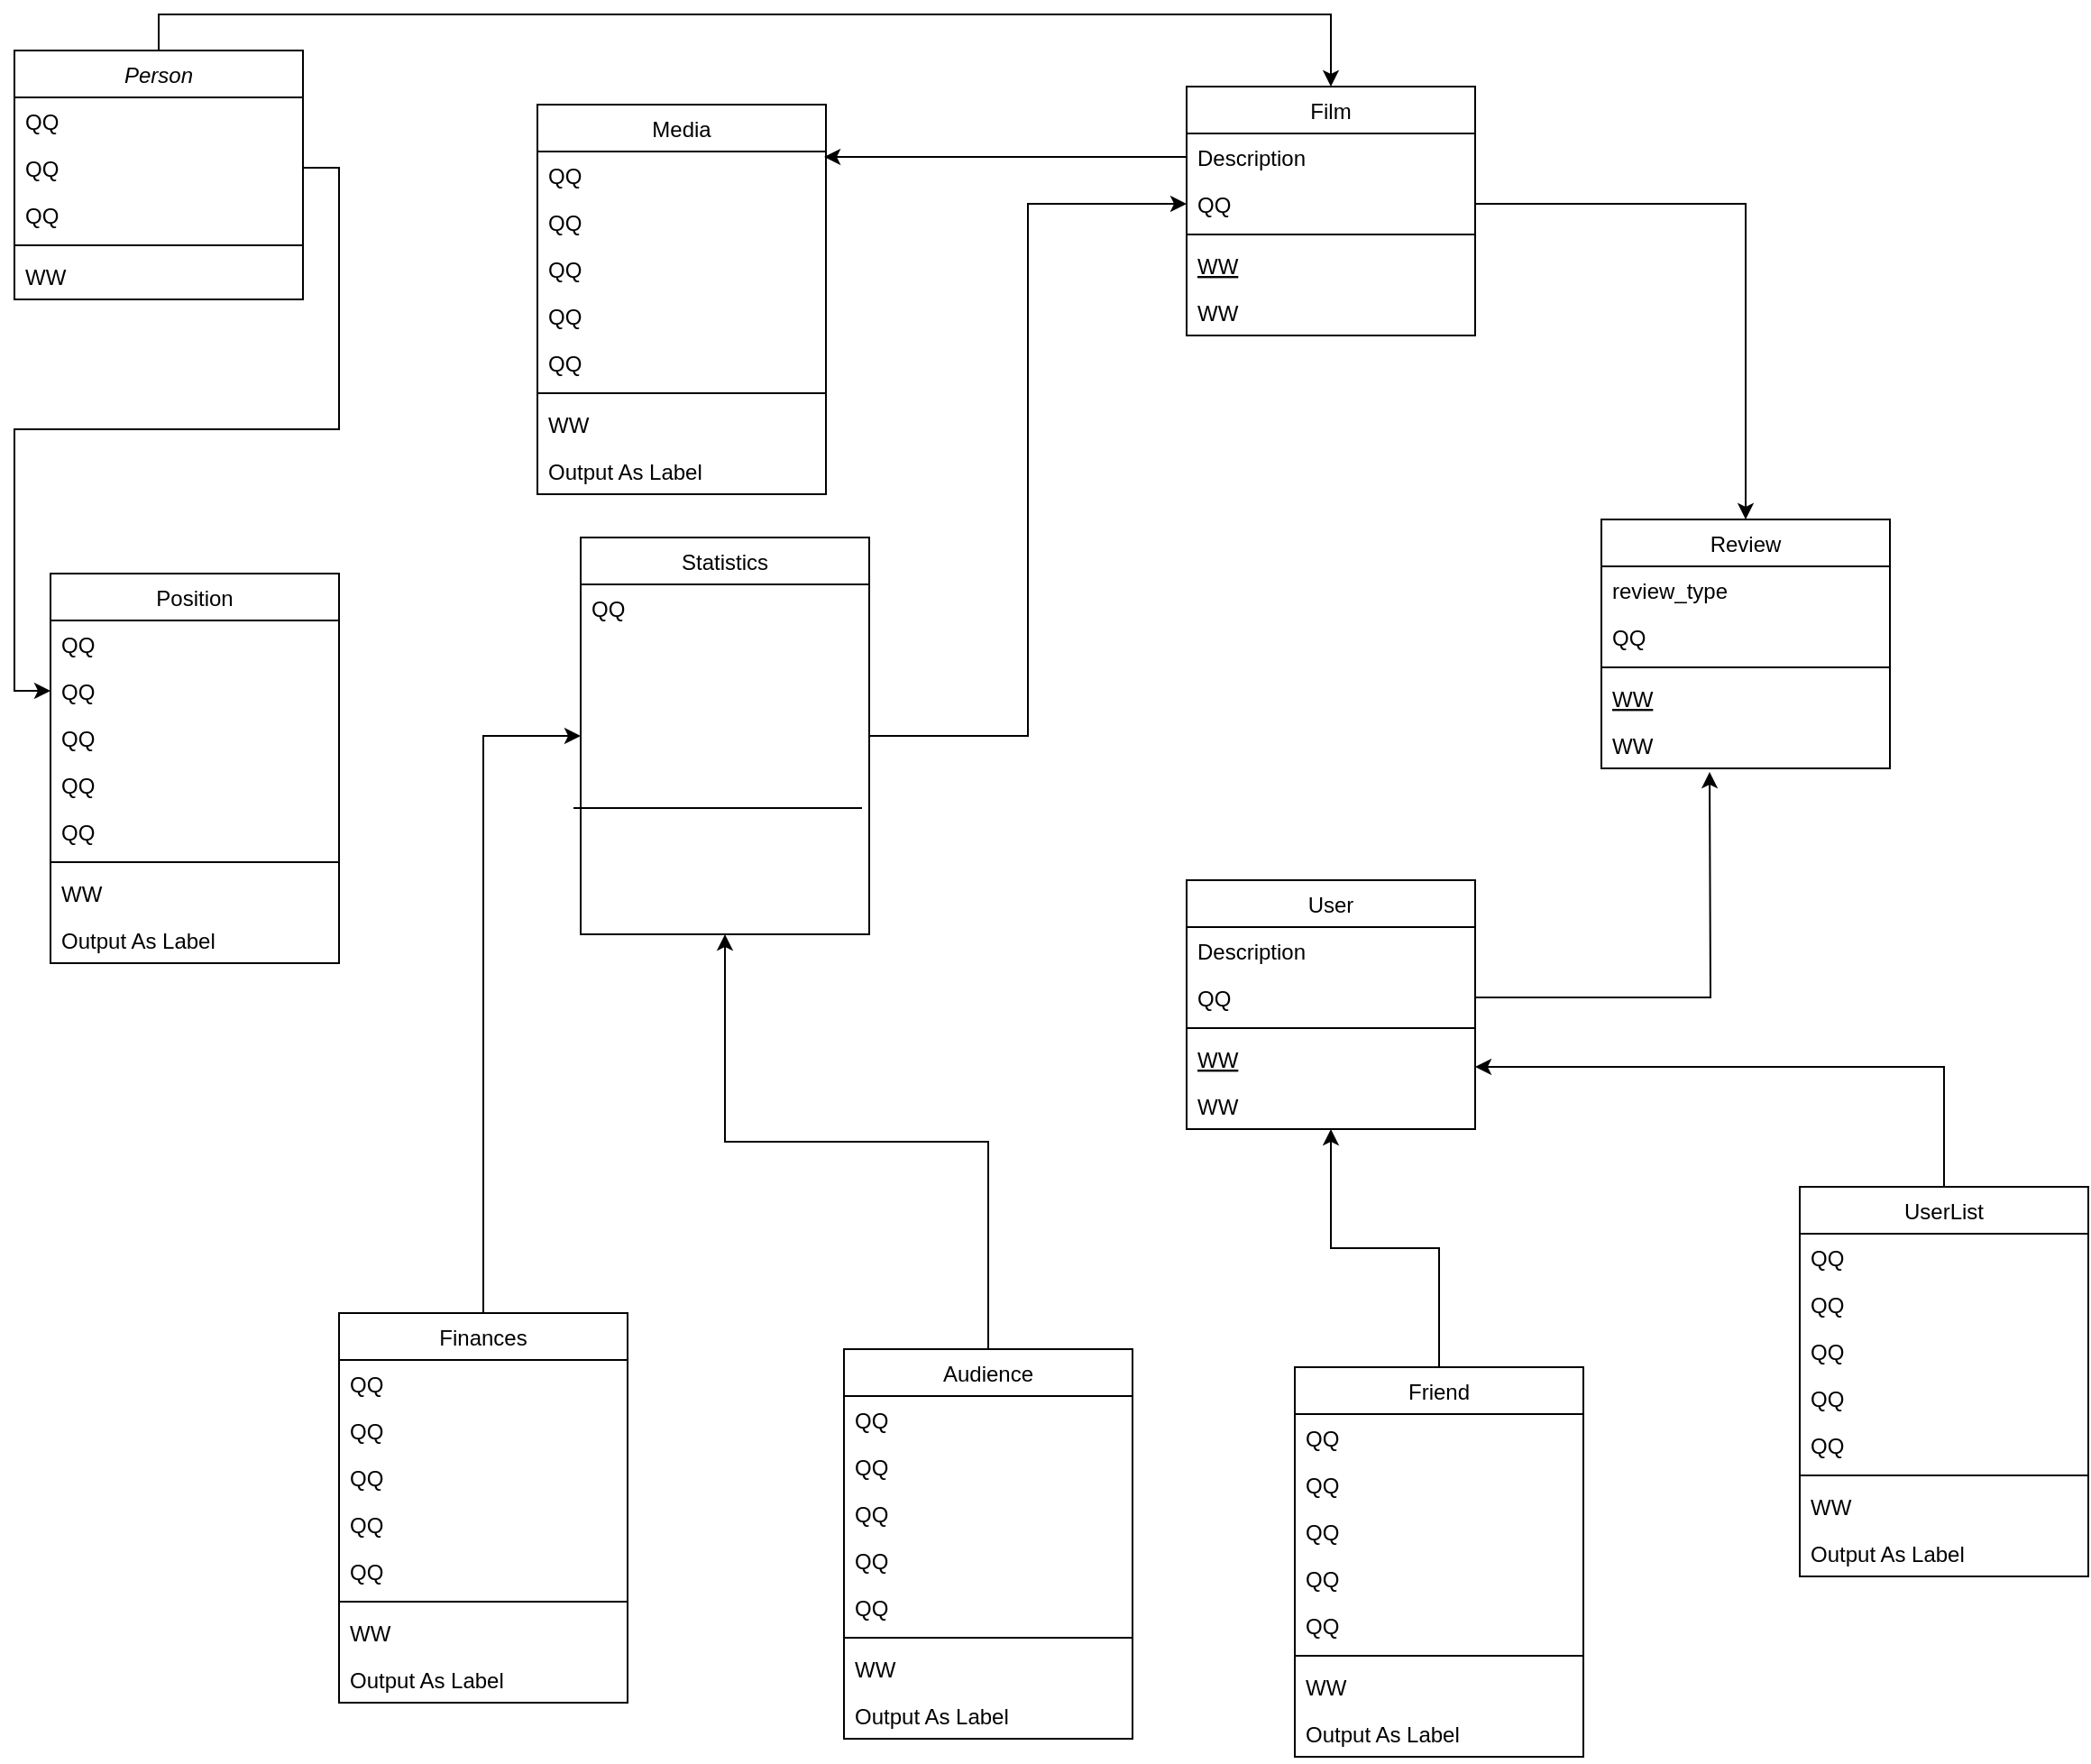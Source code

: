 <mxfile version="21.0.2" type="device"><diagram id="C5RBs43oDa-KdzZeNtuy" name="Page-1"><mxGraphModel dx="1434" dy="718" grid="1" gridSize="10" guides="1" tooltips="1" connect="1" arrows="1" fold="1" page="1" pageScale="1" pageWidth="827" pageHeight="1169" math="0" shadow="0"><root><mxCell id="WIyWlLk6GJQsqaUBKTNV-0"/><mxCell id="WIyWlLk6GJQsqaUBKTNV-1" parent="WIyWlLk6GJQsqaUBKTNV-0"/><mxCell id="1VlVJyFWCbqnhTYzsh8U-22" style="edgeStyle=orthogonalEdgeStyle;rounded=0;orthogonalLoop=1;jettySize=auto;html=1;exitX=0.5;exitY=0;exitDx=0;exitDy=0;entryX=0.5;entryY=0;entryDx=0;entryDy=0;" edge="1" parent="WIyWlLk6GJQsqaUBKTNV-1" source="zkfFHV4jXpPFQw0GAbJ--0" target="zkfFHV4jXpPFQw0GAbJ--6"><mxGeometry relative="1" as="geometry"/></mxCell><mxCell id="zkfFHV4jXpPFQw0GAbJ--0" value="Person" style="swimlane;fontStyle=2;align=center;verticalAlign=top;childLayout=stackLayout;horizontal=1;startSize=26;horizontalStack=0;resizeParent=1;resizeLast=0;collapsible=1;marginBottom=0;rounded=0;shadow=0;strokeWidth=1;" parent="WIyWlLk6GJQsqaUBKTNV-1" vertex="1"><mxGeometry x="100" y="100" width="160" height="138" as="geometry"><mxRectangle x="230" y="140" width="160" height="26" as="alternateBounds"/></mxGeometry></mxCell><mxCell id="zkfFHV4jXpPFQw0GAbJ--1" value="QQ" style="text;align=left;verticalAlign=top;spacingLeft=4;spacingRight=4;overflow=hidden;rotatable=0;points=[[0,0.5],[1,0.5]];portConstraint=eastwest;" parent="zkfFHV4jXpPFQw0GAbJ--0" vertex="1"><mxGeometry y="26" width="160" height="26" as="geometry"/></mxCell><mxCell id="zkfFHV4jXpPFQw0GAbJ--2" value="QQ" style="text;align=left;verticalAlign=top;spacingLeft=4;spacingRight=4;overflow=hidden;rotatable=0;points=[[0,0.5],[1,0.5]];portConstraint=eastwest;rounded=0;shadow=0;html=0;" parent="zkfFHV4jXpPFQw0GAbJ--0" vertex="1"><mxGeometry y="52" width="160" height="26" as="geometry"/></mxCell><mxCell id="zkfFHV4jXpPFQw0GAbJ--3" value="QQ" style="text;align=left;verticalAlign=top;spacingLeft=4;spacingRight=4;overflow=hidden;rotatable=0;points=[[0,0.5],[1,0.5]];portConstraint=eastwest;rounded=0;shadow=0;html=0;" parent="zkfFHV4jXpPFQw0GAbJ--0" vertex="1"><mxGeometry y="78" width="160" height="26" as="geometry"/></mxCell><mxCell id="zkfFHV4jXpPFQw0GAbJ--4" value="" style="line;html=1;strokeWidth=1;align=left;verticalAlign=middle;spacingTop=-1;spacingLeft=3;spacingRight=3;rotatable=0;labelPosition=right;points=[];portConstraint=eastwest;" parent="zkfFHV4jXpPFQw0GAbJ--0" vertex="1"><mxGeometry y="104" width="160" height="8" as="geometry"/></mxCell><mxCell id="zkfFHV4jXpPFQw0GAbJ--5" value="WW" style="text;align=left;verticalAlign=top;spacingLeft=4;spacingRight=4;overflow=hidden;rotatable=0;points=[[0,0.5],[1,0.5]];portConstraint=eastwest;" parent="zkfFHV4jXpPFQw0GAbJ--0" vertex="1"><mxGeometry y="112" width="160" height="26" as="geometry"/></mxCell><mxCell id="zkfFHV4jXpPFQw0GAbJ--6" value="Film" style="swimlane;fontStyle=0;align=center;verticalAlign=top;childLayout=stackLayout;horizontal=1;startSize=26;horizontalStack=0;resizeParent=1;resizeLast=0;collapsible=1;marginBottom=0;rounded=0;shadow=0;strokeWidth=1;" parent="WIyWlLk6GJQsqaUBKTNV-1" vertex="1"><mxGeometry x="750" y="120" width="160" height="138" as="geometry"><mxRectangle x="130" y="380" width="160" height="26" as="alternateBounds"/></mxGeometry></mxCell><mxCell id="zkfFHV4jXpPFQw0GAbJ--7" value="Description" style="text;align=left;verticalAlign=top;spacingLeft=4;spacingRight=4;overflow=hidden;rotatable=0;points=[[0,0.5],[1,0.5]];portConstraint=eastwest;" parent="zkfFHV4jXpPFQw0GAbJ--6" vertex="1"><mxGeometry y="26" width="160" height="26" as="geometry"/></mxCell><mxCell id="zkfFHV4jXpPFQw0GAbJ--8" value="QQ" style="text;align=left;verticalAlign=top;spacingLeft=4;spacingRight=4;overflow=hidden;rotatable=0;points=[[0,0.5],[1,0.5]];portConstraint=eastwest;rounded=0;shadow=0;html=0;" parent="zkfFHV4jXpPFQw0GAbJ--6" vertex="1"><mxGeometry y="52" width="160" height="26" as="geometry"/></mxCell><mxCell id="zkfFHV4jXpPFQw0GAbJ--9" value="" style="line;html=1;strokeWidth=1;align=left;verticalAlign=middle;spacingTop=-1;spacingLeft=3;spacingRight=3;rotatable=0;labelPosition=right;points=[];portConstraint=eastwest;" parent="zkfFHV4jXpPFQw0GAbJ--6" vertex="1"><mxGeometry y="78" width="160" height="8" as="geometry"/></mxCell><mxCell id="zkfFHV4jXpPFQw0GAbJ--10" value="WW" style="text;align=left;verticalAlign=top;spacingLeft=4;spacingRight=4;overflow=hidden;rotatable=0;points=[[0,0.5],[1,0.5]];portConstraint=eastwest;fontStyle=4" parent="zkfFHV4jXpPFQw0GAbJ--6" vertex="1"><mxGeometry y="86" width="160" height="26" as="geometry"/></mxCell><mxCell id="zkfFHV4jXpPFQw0GAbJ--11" value="WW" style="text;align=left;verticalAlign=top;spacingLeft=4;spacingRight=4;overflow=hidden;rotatable=0;points=[[0,0.5],[1,0.5]];portConstraint=eastwest;" parent="zkfFHV4jXpPFQw0GAbJ--6" vertex="1"><mxGeometry y="112" width="160" height="26" as="geometry"/></mxCell><mxCell id="1VlVJyFWCbqnhTYzsh8U-19" style="edgeStyle=orthogonalEdgeStyle;rounded=0;orthogonalLoop=1;jettySize=auto;html=1;exitX=1;exitY=0.5;exitDx=0;exitDy=0;entryX=0;entryY=0.5;entryDx=0;entryDy=0;" edge="1" parent="WIyWlLk6GJQsqaUBKTNV-1" source="zkfFHV4jXpPFQw0GAbJ--13" target="zkfFHV4jXpPFQw0GAbJ--8"><mxGeometry relative="1" as="geometry"/></mxCell><mxCell id="zkfFHV4jXpPFQw0GAbJ--13" value="Statistics&#xA;" style="swimlane;fontStyle=0;align=center;verticalAlign=top;childLayout=stackLayout;horizontal=1;startSize=26;horizontalStack=0;resizeParent=1;resizeLast=0;collapsible=1;marginBottom=0;rounded=0;shadow=0;strokeWidth=1;" parent="WIyWlLk6GJQsqaUBKTNV-1" vertex="1"><mxGeometry x="414" y="370" width="160" height="220" as="geometry"><mxRectangle x="340" y="380" width="170" height="26" as="alternateBounds"/></mxGeometry></mxCell><mxCell id="zkfFHV4jXpPFQw0GAbJ--14" value="QQ&#xA;&#xA;&#xA;&#xA;&#xA;&#xA;&#xA;qtqw&#xA;" style="text;align=left;verticalAlign=top;spacingLeft=4;spacingRight=4;overflow=hidden;rotatable=0;points=[[0,0.5],[1,0.5]];portConstraint=eastwest;" parent="zkfFHV4jXpPFQw0GAbJ--13" vertex="1"><mxGeometry y="26" width="160" height="26" as="geometry"/></mxCell><mxCell id="zkfFHV4jXpPFQw0GAbJ--17" value="Position" style="swimlane;fontStyle=0;align=center;verticalAlign=top;childLayout=stackLayout;horizontal=1;startSize=26;horizontalStack=0;resizeParent=1;resizeLast=0;collapsible=1;marginBottom=0;rounded=0;shadow=0;strokeWidth=1;" parent="WIyWlLk6GJQsqaUBKTNV-1" vertex="1"><mxGeometry x="120" y="390" width="160" height="216" as="geometry"><mxRectangle x="550" y="140" width="160" height="26" as="alternateBounds"/></mxGeometry></mxCell><mxCell id="zkfFHV4jXpPFQw0GAbJ--18" value="QQ" style="text;align=left;verticalAlign=top;spacingLeft=4;spacingRight=4;overflow=hidden;rotatable=0;points=[[0,0.5],[1,0.5]];portConstraint=eastwest;" parent="zkfFHV4jXpPFQw0GAbJ--17" vertex="1"><mxGeometry y="26" width="160" height="26" as="geometry"/></mxCell><mxCell id="zkfFHV4jXpPFQw0GAbJ--19" value="QQ" style="text;align=left;verticalAlign=top;spacingLeft=4;spacingRight=4;overflow=hidden;rotatable=0;points=[[0,0.5],[1,0.5]];portConstraint=eastwest;rounded=0;shadow=0;html=0;" parent="zkfFHV4jXpPFQw0GAbJ--17" vertex="1"><mxGeometry y="52" width="160" height="26" as="geometry"/></mxCell><mxCell id="zkfFHV4jXpPFQw0GAbJ--20" value="QQ" style="text;align=left;verticalAlign=top;spacingLeft=4;spacingRight=4;overflow=hidden;rotatable=0;points=[[0,0.5],[1,0.5]];portConstraint=eastwest;rounded=0;shadow=0;html=0;" parent="zkfFHV4jXpPFQw0GAbJ--17" vertex="1"><mxGeometry y="78" width="160" height="26" as="geometry"/></mxCell><mxCell id="zkfFHV4jXpPFQw0GAbJ--21" value="QQ" style="text;align=left;verticalAlign=top;spacingLeft=4;spacingRight=4;overflow=hidden;rotatable=0;points=[[0,0.5],[1,0.5]];portConstraint=eastwest;rounded=0;shadow=0;html=0;" parent="zkfFHV4jXpPFQw0GAbJ--17" vertex="1"><mxGeometry y="104" width="160" height="26" as="geometry"/></mxCell><mxCell id="zkfFHV4jXpPFQw0GAbJ--22" value="QQ" style="text;align=left;verticalAlign=top;spacingLeft=4;spacingRight=4;overflow=hidden;rotatable=0;points=[[0,0.5],[1,0.5]];portConstraint=eastwest;rounded=0;shadow=0;html=0;" parent="zkfFHV4jXpPFQw0GAbJ--17" vertex="1"><mxGeometry y="130" width="160" height="26" as="geometry"/></mxCell><mxCell id="zkfFHV4jXpPFQw0GAbJ--23" value="" style="line;html=1;strokeWidth=1;align=left;verticalAlign=middle;spacingTop=-1;spacingLeft=3;spacingRight=3;rotatable=0;labelPosition=right;points=[];portConstraint=eastwest;" parent="zkfFHV4jXpPFQw0GAbJ--17" vertex="1"><mxGeometry y="156" width="160" height="8" as="geometry"/></mxCell><mxCell id="zkfFHV4jXpPFQw0GAbJ--24" value="WW" style="text;align=left;verticalAlign=top;spacingLeft=4;spacingRight=4;overflow=hidden;rotatable=0;points=[[0,0.5],[1,0.5]];portConstraint=eastwest;" parent="zkfFHV4jXpPFQw0GAbJ--17" vertex="1"><mxGeometry y="164" width="160" height="26" as="geometry"/></mxCell><mxCell id="zkfFHV4jXpPFQw0GAbJ--25" value="Output As Label" style="text;align=left;verticalAlign=top;spacingLeft=4;spacingRight=4;overflow=hidden;rotatable=0;points=[[0,0.5],[1,0.5]];portConstraint=eastwest;" parent="zkfFHV4jXpPFQw0GAbJ--17" vertex="1"><mxGeometry y="190" width="160" height="26" as="geometry"/></mxCell><mxCell id="L8X93FZAYSZJC-tTCYkJ-6" value="" style="endArrow=none;html=1;rounded=0;" parent="WIyWlLk6GJQsqaUBKTNV-1" edge="1"><mxGeometry width="50" height="50" relative="1" as="geometry"><mxPoint x="410" y="520" as="sourcePoint"/><mxPoint x="570" y="520" as="targetPoint"/></mxGeometry></mxCell><mxCell id="1VlVJyFWCbqnhTYzsh8U-2" value="User" style="swimlane;fontStyle=0;align=center;verticalAlign=top;childLayout=stackLayout;horizontal=1;startSize=26;horizontalStack=0;resizeParent=1;resizeLast=0;collapsible=1;marginBottom=0;rounded=0;shadow=0;strokeWidth=1;" vertex="1" parent="WIyWlLk6GJQsqaUBKTNV-1"><mxGeometry x="750" y="560" width="160" height="138" as="geometry"><mxRectangle x="130" y="380" width="160" height="26" as="alternateBounds"/></mxGeometry></mxCell><mxCell id="1VlVJyFWCbqnhTYzsh8U-3" value="Description" style="text;align=left;verticalAlign=top;spacingLeft=4;spacingRight=4;overflow=hidden;rotatable=0;points=[[0,0.5],[1,0.5]];portConstraint=eastwest;" vertex="1" parent="1VlVJyFWCbqnhTYzsh8U-2"><mxGeometry y="26" width="160" height="26" as="geometry"/></mxCell><mxCell id="1VlVJyFWCbqnhTYzsh8U-21" style="edgeStyle=orthogonalEdgeStyle;rounded=0;orthogonalLoop=1;jettySize=auto;html=1;exitX=1;exitY=0.5;exitDx=0;exitDy=0;" edge="1" parent="1VlVJyFWCbqnhTYzsh8U-2" source="1VlVJyFWCbqnhTYzsh8U-4"><mxGeometry relative="1" as="geometry"><mxPoint x="290" y="-60" as="targetPoint"/></mxGeometry></mxCell><mxCell id="1VlVJyFWCbqnhTYzsh8U-4" value="QQ" style="text;align=left;verticalAlign=top;spacingLeft=4;spacingRight=4;overflow=hidden;rotatable=0;points=[[0,0.5],[1,0.5]];portConstraint=eastwest;rounded=0;shadow=0;html=0;" vertex="1" parent="1VlVJyFWCbqnhTYzsh8U-2"><mxGeometry y="52" width="160" height="26" as="geometry"/></mxCell><mxCell id="1VlVJyFWCbqnhTYzsh8U-5" value="" style="line;html=1;strokeWidth=1;align=left;verticalAlign=middle;spacingTop=-1;spacingLeft=3;spacingRight=3;rotatable=0;labelPosition=right;points=[];portConstraint=eastwest;" vertex="1" parent="1VlVJyFWCbqnhTYzsh8U-2"><mxGeometry y="78" width="160" height="8" as="geometry"/></mxCell><mxCell id="1VlVJyFWCbqnhTYzsh8U-6" value="WW" style="text;align=left;verticalAlign=top;spacingLeft=4;spacingRight=4;overflow=hidden;rotatable=0;points=[[0,0.5],[1,0.5]];portConstraint=eastwest;fontStyle=4" vertex="1" parent="1VlVJyFWCbqnhTYzsh8U-2"><mxGeometry y="86" width="160" height="26" as="geometry"/></mxCell><mxCell id="1VlVJyFWCbqnhTYzsh8U-7" value="WW" style="text;align=left;verticalAlign=top;spacingLeft=4;spacingRight=4;overflow=hidden;rotatable=0;points=[[0,0.5],[1,0.5]];portConstraint=eastwest;" vertex="1" parent="1VlVJyFWCbqnhTYzsh8U-2"><mxGeometry y="112" width="160" height="26" as="geometry"/></mxCell><mxCell id="1VlVJyFWCbqnhTYzsh8U-8" value="Review" style="swimlane;fontStyle=0;align=center;verticalAlign=top;childLayout=stackLayout;horizontal=1;startSize=26;horizontalStack=0;resizeParent=1;resizeLast=0;collapsible=1;marginBottom=0;rounded=0;shadow=0;strokeWidth=1;" vertex="1" parent="WIyWlLk6GJQsqaUBKTNV-1"><mxGeometry x="980" y="360" width="160" height="138" as="geometry"><mxRectangle x="130" y="380" width="160" height="26" as="alternateBounds"/></mxGeometry></mxCell><mxCell id="1VlVJyFWCbqnhTYzsh8U-9" value="review_type" style="text;align=left;verticalAlign=top;spacingLeft=4;spacingRight=4;overflow=hidden;rotatable=0;points=[[0,0.5],[1,0.5]];portConstraint=eastwest;" vertex="1" parent="1VlVJyFWCbqnhTYzsh8U-8"><mxGeometry y="26" width="160" height="26" as="geometry"/></mxCell><mxCell id="1VlVJyFWCbqnhTYzsh8U-10" value="QQ" style="text;align=left;verticalAlign=top;spacingLeft=4;spacingRight=4;overflow=hidden;rotatable=0;points=[[0,0.5],[1,0.5]];portConstraint=eastwest;rounded=0;shadow=0;html=0;" vertex="1" parent="1VlVJyFWCbqnhTYzsh8U-8"><mxGeometry y="52" width="160" height="26" as="geometry"/></mxCell><mxCell id="1VlVJyFWCbqnhTYzsh8U-11" value="" style="line;html=1;strokeWidth=1;align=left;verticalAlign=middle;spacingTop=-1;spacingLeft=3;spacingRight=3;rotatable=0;labelPosition=right;points=[];portConstraint=eastwest;" vertex="1" parent="1VlVJyFWCbqnhTYzsh8U-8"><mxGeometry y="78" width="160" height="8" as="geometry"/></mxCell><mxCell id="1VlVJyFWCbqnhTYzsh8U-12" value="WW" style="text;align=left;verticalAlign=top;spacingLeft=4;spacingRight=4;overflow=hidden;rotatable=0;points=[[0,0.5],[1,0.5]];portConstraint=eastwest;fontStyle=4" vertex="1" parent="1VlVJyFWCbqnhTYzsh8U-8"><mxGeometry y="86" width="160" height="26" as="geometry"/></mxCell><mxCell id="1VlVJyFWCbqnhTYzsh8U-13" value="WW" style="text;align=left;verticalAlign=top;spacingLeft=4;spacingRight=4;overflow=hidden;rotatable=0;points=[[0,0.5],[1,0.5]];portConstraint=eastwest;" vertex="1" parent="1VlVJyFWCbqnhTYzsh8U-8"><mxGeometry y="112" width="160" height="26" as="geometry"/></mxCell><mxCell id="1VlVJyFWCbqnhTYzsh8U-15" style="edgeStyle=orthogonalEdgeStyle;rounded=0;orthogonalLoop=1;jettySize=auto;html=1;exitX=1;exitY=0.5;exitDx=0;exitDy=0;" edge="1" parent="WIyWlLk6GJQsqaUBKTNV-1" source="zkfFHV4jXpPFQw0GAbJ--2" target="zkfFHV4jXpPFQw0GAbJ--19"><mxGeometry relative="1" as="geometry"/></mxCell><mxCell id="1VlVJyFWCbqnhTYzsh8U-17" style="edgeStyle=orthogonalEdgeStyle;rounded=0;orthogonalLoop=1;jettySize=auto;html=1;exitX=1;exitY=0.5;exitDx=0;exitDy=0;entryX=0.5;entryY=0;entryDx=0;entryDy=0;" edge="1" parent="WIyWlLk6GJQsqaUBKTNV-1" source="zkfFHV4jXpPFQw0GAbJ--8" target="1VlVJyFWCbqnhTYzsh8U-8"><mxGeometry relative="1" as="geometry"/></mxCell><mxCell id="1VlVJyFWCbqnhTYzsh8U-44" style="edgeStyle=orthogonalEdgeStyle;rounded=0;orthogonalLoop=1;jettySize=auto;html=1;exitX=0.5;exitY=0;exitDx=0;exitDy=0;entryX=0;entryY=0.5;entryDx=0;entryDy=0;" edge="1" parent="WIyWlLk6GJQsqaUBKTNV-1" source="1VlVJyFWCbqnhTYzsh8U-23" target="zkfFHV4jXpPFQw0GAbJ--13"><mxGeometry relative="1" as="geometry"/></mxCell><mxCell id="1VlVJyFWCbqnhTYzsh8U-23" value="Finances" style="swimlane;fontStyle=0;align=center;verticalAlign=top;childLayout=stackLayout;horizontal=1;startSize=26;horizontalStack=0;resizeParent=1;resizeLast=0;collapsible=1;marginBottom=0;rounded=0;shadow=0;strokeWidth=1;" vertex="1" parent="WIyWlLk6GJQsqaUBKTNV-1"><mxGeometry x="280" y="800" width="160" height="216" as="geometry"><mxRectangle x="550" y="140" width="160" height="26" as="alternateBounds"/></mxGeometry></mxCell><mxCell id="1VlVJyFWCbqnhTYzsh8U-24" value="QQ" style="text;align=left;verticalAlign=top;spacingLeft=4;spacingRight=4;overflow=hidden;rotatable=0;points=[[0,0.5],[1,0.5]];portConstraint=eastwest;" vertex="1" parent="1VlVJyFWCbqnhTYzsh8U-23"><mxGeometry y="26" width="160" height="26" as="geometry"/></mxCell><mxCell id="1VlVJyFWCbqnhTYzsh8U-25" value="QQ" style="text;align=left;verticalAlign=top;spacingLeft=4;spacingRight=4;overflow=hidden;rotatable=0;points=[[0,0.5],[1,0.5]];portConstraint=eastwest;rounded=0;shadow=0;html=0;" vertex="1" parent="1VlVJyFWCbqnhTYzsh8U-23"><mxGeometry y="52" width="160" height="26" as="geometry"/></mxCell><mxCell id="1VlVJyFWCbqnhTYzsh8U-26" value="QQ" style="text;align=left;verticalAlign=top;spacingLeft=4;spacingRight=4;overflow=hidden;rotatable=0;points=[[0,0.5],[1,0.5]];portConstraint=eastwest;rounded=0;shadow=0;html=0;" vertex="1" parent="1VlVJyFWCbqnhTYzsh8U-23"><mxGeometry y="78" width="160" height="26" as="geometry"/></mxCell><mxCell id="1VlVJyFWCbqnhTYzsh8U-27" value="QQ" style="text;align=left;verticalAlign=top;spacingLeft=4;spacingRight=4;overflow=hidden;rotatable=0;points=[[0,0.5],[1,0.5]];portConstraint=eastwest;rounded=0;shadow=0;html=0;" vertex="1" parent="1VlVJyFWCbqnhTYzsh8U-23"><mxGeometry y="104" width="160" height="26" as="geometry"/></mxCell><mxCell id="1VlVJyFWCbqnhTYzsh8U-28" value="QQ" style="text;align=left;verticalAlign=top;spacingLeft=4;spacingRight=4;overflow=hidden;rotatable=0;points=[[0,0.5],[1,0.5]];portConstraint=eastwest;rounded=0;shadow=0;html=0;" vertex="1" parent="1VlVJyFWCbqnhTYzsh8U-23"><mxGeometry y="130" width="160" height="26" as="geometry"/></mxCell><mxCell id="1VlVJyFWCbqnhTYzsh8U-29" value="" style="line;html=1;strokeWidth=1;align=left;verticalAlign=middle;spacingTop=-1;spacingLeft=3;spacingRight=3;rotatable=0;labelPosition=right;points=[];portConstraint=eastwest;" vertex="1" parent="1VlVJyFWCbqnhTYzsh8U-23"><mxGeometry y="156" width="160" height="8" as="geometry"/></mxCell><mxCell id="1VlVJyFWCbqnhTYzsh8U-30" value="WW" style="text;align=left;verticalAlign=top;spacingLeft=4;spacingRight=4;overflow=hidden;rotatable=0;points=[[0,0.5],[1,0.5]];portConstraint=eastwest;" vertex="1" parent="1VlVJyFWCbqnhTYzsh8U-23"><mxGeometry y="164" width="160" height="26" as="geometry"/></mxCell><mxCell id="1VlVJyFWCbqnhTYzsh8U-31" value="Output As Label" style="text;align=left;verticalAlign=top;spacingLeft=4;spacingRight=4;overflow=hidden;rotatable=0;points=[[0,0.5],[1,0.5]];portConstraint=eastwest;" vertex="1" parent="1VlVJyFWCbqnhTYzsh8U-23"><mxGeometry y="190" width="160" height="26" as="geometry"/></mxCell><mxCell id="1VlVJyFWCbqnhTYzsh8U-45" style="edgeStyle=orthogonalEdgeStyle;rounded=0;orthogonalLoop=1;jettySize=auto;html=1;exitX=0.5;exitY=0;exitDx=0;exitDy=0;entryX=0.5;entryY=1;entryDx=0;entryDy=0;" edge="1" parent="WIyWlLk6GJQsqaUBKTNV-1" source="1VlVJyFWCbqnhTYzsh8U-32" target="zkfFHV4jXpPFQw0GAbJ--13"><mxGeometry relative="1" as="geometry"/></mxCell><mxCell id="1VlVJyFWCbqnhTYzsh8U-32" value="Audience" style="swimlane;fontStyle=0;align=center;verticalAlign=top;childLayout=stackLayout;horizontal=1;startSize=26;horizontalStack=0;resizeParent=1;resizeLast=0;collapsible=1;marginBottom=0;rounded=0;shadow=0;strokeWidth=1;" vertex="1" parent="WIyWlLk6GJQsqaUBKTNV-1"><mxGeometry x="560" y="820" width="160" height="216" as="geometry"><mxRectangle x="550" y="140" width="160" height="26" as="alternateBounds"/></mxGeometry></mxCell><mxCell id="1VlVJyFWCbqnhTYzsh8U-33" value="QQ" style="text;align=left;verticalAlign=top;spacingLeft=4;spacingRight=4;overflow=hidden;rotatable=0;points=[[0,0.5],[1,0.5]];portConstraint=eastwest;" vertex="1" parent="1VlVJyFWCbqnhTYzsh8U-32"><mxGeometry y="26" width="160" height="26" as="geometry"/></mxCell><mxCell id="1VlVJyFWCbqnhTYzsh8U-34" value="QQ" style="text;align=left;verticalAlign=top;spacingLeft=4;spacingRight=4;overflow=hidden;rotatable=0;points=[[0,0.5],[1,0.5]];portConstraint=eastwest;rounded=0;shadow=0;html=0;" vertex="1" parent="1VlVJyFWCbqnhTYzsh8U-32"><mxGeometry y="52" width="160" height="26" as="geometry"/></mxCell><mxCell id="1VlVJyFWCbqnhTYzsh8U-35" value="QQ" style="text;align=left;verticalAlign=top;spacingLeft=4;spacingRight=4;overflow=hidden;rotatable=0;points=[[0,0.5],[1,0.5]];portConstraint=eastwest;rounded=0;shadow=0;html=0;" vertex="1" parent="1VlVJyFWCbqnhTYzsh8U-32"><mxGeometry y="78" width="160" height="26" as="geometry"/></mxCell><mxCell id="1VlVJyFWCbqnhTYzsh8U-36" value="QQ" style="text;align=left;verticalAlign=top;spacingLeft=4;spacingRight=4;overflow=hidden;rotatable=0;points=[[0,0.5],[1,0.5]];portConstraint=eastwest;rounded=0;shadow=0;html=0;" vertex="1" parent="1VlVJyFWCbqnhTYzsh8U-32"><mxGeometry y="104" width="160" height="26" as="geometry"/></mxCell><mxCell id="1VlVJyFWCbqnhTYzsh8U-37" value="QQ" style="text;align=left;verticalAlign=top;spacingLeft=4;spacingRight=4;overflow=hidden;rotatable=0;points=[[0,0.5],[1,0.5]];portConstraint=eastwest;rounded=0;shadow=0;html=0;" vertex="1" parent="1VlVJyFWCbqnhTYzsh8U-32"><mxGeometry y="130" width="160" height="26" as="geometry"/></mxCell><mxCell id="1VlVJyFWCbqnhTYzsh8U-38" value="" style="line;html=1;strokeWidth=1;align=left;verticalAlign=middle;spacingTop=-1;spacingLeft=3;spacingRight=3;rotatable=0;labelPosition=right;points=[];portConstraint=eastwest;" vertex="1" parent="1VlVJyFWCbqnhTYzsh8U-32"><mxGeometry y="156" width="160" height="8" as="geometry"/></mxCell><mxCell id="1VlVJyFWCbqnhTYzsh8U-39" value="WW" style="text;align=left;verticalAlign=top;spacingLeft=4;spacingRight=4;overflow=hidden;rotatable=0;points=[[0,0.5],[1,0.5]];portConstraint=eastwest;" vertex="1" parent="1VlVJyFWCbqnhTYzsh8U-32"><mxGeometry y="164" width="160" height="26" as="geometry"/></mxCell><mxCell id="1VlVJyFWCbqnhTYzsh8U-40" value="Output As Label" style="text;align=left;verticalAlign=top;spacingLeft=4;spacingRight=4;overflow=hidden;rotatable=0;points=[[0,0.5],[1,0.5]];portConstraint=eastwest;" vertex="1" parent="1VlVJyFWCbqnhTYzsh8U-32"><mxGeometry y="190" width="160" height="26" as="geometry"/></mxCell><mxCell id="1VlVJyFWCbqnhTYzsh8U-46" value="Media" style="swimlane;fontStyle=0;align=center;verticalAlign=top;childLayout=stackLayout;horizontal=1;startSize=26;horizontalStack=0;resizeParent=1;resizeLast=0;collapsible=1;marginBottom=0;rounded=0;shadow=0;strokeWidth=1;" vertex="1" parent="WIyWlLk6GJQsqaUBKTNV-1"><mxGeometry x="390" y="130" width="160" height="216" as="geometry"><mxRectangle x="550" y="140" width="160" height="26" as="alternateBounds"/></mxGeometry></mxCell><mxCell id="1VlVJyFWCbqnhTYzsh8U-47" value="QQ" style="text;align=left;verticalAlign=top;spacingLeft=4;spacingRight=4;overflow=hidden;rotatable=0;points=[[0,0.5],[1,0.5]];portConstraint=eastwest;" vertex="1" parent="1VlVJyFWCbqnhTYzsh8U-46"><mxGeometry y="26" width="160" height="26" as="geometry"/></mxCell><mxCell id="1VlVJyFWCbqnhTYzsh8U-48" value="QQ" style="text;align=left;verticalAlign=top;spacingLeft=4;spacingRight=4;overflow=hidden;rotatable=0;points=[[0,0.5],[1,0.5]];portConstraint=eastwest;rounded=0;shadow=0;html=0;" vertex="1" parent="1VlVJyFWCbqnhTYzsh8U-46"><mxGeometry y="52" width="160" height="26" as="geometry"/></mxCell><mxCell id="1VlVJyFWCbqnhTYzsh8U-49" value="QQ" style="text;align=left;verticalAlign=top;spacingLeft=4;spacingRight=4;overflow=hidden;rotatable=0;points=[[0,0.5],[1,0.5]];portConstraint=eastwest;rounded=0;shadow=0;html=0;" vertex="1" parent="1VlVJyFWCbqnhTYzsh8U-46"><mxGeometry y="78" width="160" height="26" as="geometry"/></mxCell><mxCell id="1VlVJyFWCbqnhTYzsh8U-50" value="QQ" style="text;align=left;verticalAlign=top;spacingLeft=4;spacingRight=4;overflow=hidden;rotatable=0;points=[[0,0.5],[1,0.5]];portConstraint=eastwest;rounded=0;shadow=0;html=0;" vertex="1" parent="1VlVJyFWCbqnhTYzsh8U-46"><mxGeometry y="104" width="160" height="26" as="geometry"/></mxCell><mxCell id="1VlVJyFWCbqnhTYzsh8U-51" value="QQ" style="text;align=left;verticalAlign=top;spacingLeft=4;spacingRight=4;overflow=hidden;rotatable=0;points=[[0,0.5],[1,0.5]];portConstraint=eastwest;rounded=0;shadow=0;html=0;" vertex="1" parent="1VlVJyFWCbqnhTYzsh8U-46"><mxGeometry y="130" width="160" height="26" as="geometry"/></mxCell><mxCell id="1VlVJyFWCbqnhTYzsh8U-52" value="" style="line;html=1;strokeWidth=1;align=left;verticalAlign=middle;spacingTop=-1;spacingLeft=3;spacingRight=3;rotatable=0;labelPosition=right;points=[];portConstraint=eastwest;" vertex="1" parent="1VlVJyFWCbqnhTYzsh8U-46"><mxGeometry y="156" width="160" height="8" as="geometry"/></mxCell><mxCell id="1VlVJyFWCbqnhTYzsh8U-53" value="WW" style="text;align=left;verticalAlign=top;spacingLeft=4;spacingRight=4;overflow=hidden;rotatable=0;points=[[0,0.5],[1,0.5]];portConstraint=eastwest;" vertex="1" parent="1VlVJyFWCbqnhTYzsh8U-46"><mxGeometry y="164" width="160" height="26" as="geometry"/></mxCell><mxCell id="1VlVJyFWCbqnhTYzsh8U-54" value="Output As Label" style="text;align=left;verticalAlign=top;spacingLeft=4;spacingRight=4;overflow=hidden;rotatable=0;points=[[0,0.5],[1,0.5]];portConstraint=eastwest;" vertex="1" parent="1VlVJyFWCbqnhTYzsh8U-46"><mxGeometry y="190" width="160" height="26" as="geometry"/></mxCell><mxCell id="1VlVJyFWCbqnhTYzsh8U-56" style="edgeStyle=orthogonalEdgeStyle;rounded=0;orthogonalLoop=1;jettySize=auto;html=1;exitX=0;exitY=0.5;exitDx=0;exitDy=0;entryX=0.994;entryY=0.115;entryDx=0;entryDy=0;entryPerimeter=0;" edge="1" parent="WIyWlLk6GJQsqaUBKTNV-1" source="zkfFHV4jXpPFQw0GAbJ--7" target="1VlVJyFWCbqnhTYzsh8U-47"><mxGeometry relative="1" as="geometry"/></mxCell><mxCell id="1VlVJyFWCbqnhTYzsh8U-78" style="edgeStyle=orthogonalEdgeStyle;rounded=0;orthogonalLoop=1;jettySize=auto;html=1;exitX=0.5;exitY=0;exitDx=0;exitDy=0;entryX=0.5;entryY=1;entryDx=0;entryDy=0;" edge="1" parent="WIyWlLk6GJQsqaUBKTNV-1" source="1VlVJyFWCbqnhTYzsh8U-57" target="1VlVJyFWCbqnhTYzsh8U-2"><mxGeometry relative="1" as="geometry"/></mxCell><mxCell id="1VlVJyFWCbqnhTYzsh8U-57" value="Friend" style="swimlane;fontStyle=0;align=center;verticalAlign=top;childLayout=stackLayout;horizontal=1;startSize=26;horizontalStack=0;resizeParent=1;resizeLast=0;collapsible=1;marginBottom=0;rounded=0;shadow=0;strokeWidth=1;" vertex="1" parent="WIyWlLk6GJQsqaUBKTNV-1"><mxGeometry x="810" y="830" width="160" height="216" as="geometry"><mxRectangle x="550" y="140" width="160" height="26" as="alternateBounds"/></mxGeometry></mxCell><mxCell id="1VlVJyFWCbqnhTYzsh8U-58" value="QQ" style="text;align=left;verticalAlign=top;spacingLeft=4;spacingRight=4;overflow=hidden;rotatable=0;points=[[0,0.5],[1,0.5]];portConstraint=eastwest;" vertex="1" parent="1VlVJyFWCbqnhTYzsh8U-57"><mxGeometry y="26" width="160" height="26" as="geometry"/></mxCell><mxCell id="1VlVJyFWCbqnhTYzsh8U-59" value="QQ" style="text;align=left;verticalAlign=top;spacingLeft=4;spacingRight=4;overflow=hidden;rotatable=0;points=[[0,0.5],[1,0.5]];portConstraint=eastwest;rounded=0;shadow=0;html=0;" vertex="1" parent="1VlVJyFWCbqnhTYzsh8U-57"><mxGeometry y="52" width="160" height="26" as="geometry"/></mxCell><mxCell id="1VlVJyFWCbqnhTYzsh8U-60" value="QQ" style="text;align=left;verticalAlign=top;spacingLeft=4;spacingRight=4;overflow=hidden;rotatable=0;points=[[0,0.5],[1,0.5]];portConstraint=eastwest;rounded=0;shadow=0;html=0;" vertex="1" parent="1VlVJyFWCbqnhTYzsh8U-57"><mxGeometry y="78" width="160" height="26" as="geometry"/></mxCell><mxCell id="1VlVJyFWCbqnhTYzsh8U-61" value="QQ" style="text;align=left;verticalAlign=top;spacingLeft=4;spacingRight=4;overflow=hidden;rotatable=0;points=[[0,0.5],[1,0.5]];portConstraint=eastwest;rounded=0;shadow=0;html=0;" vertex="1" parent="1VlVJyFWCbqnhTYzsh8U-57"><mxGeometry y="104" width="160" height="26" as="geometry"/></mxCell><mxCell id="1VlVJyFWCbqnhTYzsh8U-62" value="QQ" style="text;align=left;verticalAlign=top;spacingLeft=4;spacingRight=4;overflow=hidden;rotatable=0;points=[[0,0.5],[1,0.5]];portConstraint=eastwest;rounded=0;shadow=0;html=0;" vertex="1" parent="1VlVJyFWCbqnhTYzsh8U-57"><mxGeometry y="130" width="160" height="26" as="geometry"/></mxCell><mxCell id="1VlVJyFWCbqnhTYzsh8U-63" value="" style="line;html=1;strokeWidth=1;align=left;verticalAlign=middle;spacingTop=-1;spacingLeft=3;spacingRight=3;rotatable=0;labelPosition=right;points=[];portConstraint=eastwest;" vertex="1" parent="1VlVJyFWCbqnhTYzsh8U-57"><mxGeometry y="156" width="160" height="8" as="geometry"/></mxCell><mxCell id="1VlVJyFWCbqnhTYzsh8U-64" value="WW" style="text;align=left;verticalAlign=top;spacingLeft=4;spacingRight=4;overflow=hidden;rotatable=0;points=[[0,0.5],[1,0.5]];portConstraint=eastwest;" vertex="1" parent="1VlVJyFWCbqnhTYzsh8U-57"><mxGeometry y="164" width="160" height="26" as="geometry"/></mxCell><mxCell id="1VlVJyFWCbqnhTYzsh8U-65" value="Output As Label" style="text;align=left;verticalAlign=top;spacingLeft=4;spacingRight=4;overflow=hidden;rotatable=0;points=[[0,0.5],[1,0.5]];portConstraint=eastwest;" vertex="1" parent="1VlVJyFWCbqnhTYzsh8U-57"><mxGeometry y="190" width="160" height="26" as="geometry"/></mxCell><mxCell id="1VlVJyFWCbqnhTYzsh8U-79" style="edgeStyle=orthogonalEdgeStyle;rounded=0;orthogonalLoop=1;jettySize=auto;html=1;exitX=0.5;exitY=0;exitDx=0;exitDy=0;entryX=1;entryY=0.75;entryDx=0;entryDy=0;" edge="1" parent="WIyWlLk6GJQsqaUBKTNV-1" source="1VlVJyFWCbqnhTYzsh8U-66" target="1VlVJyFWCbqnhTYzsh8U-2"><mxGeometry relative="1" as="geometry"/></mxCell><mxCell id="1VlVJyFWCbqnhTYzsh8U-66" value="UserList" style="swimlane;fontStyle=0;align=center;verticalAlign=top;childLayout=stackLayout;horizontal=1;startSize=26;horizontalStack=0;resizeParent=1;resizeLast=0;collapsible=1;marginBottom=0;rounded=0;shadow=0;strokeWidth=1;" vertex="1" parent="WIyWlLk6GJQsqaUBKTNV-1"><mxGeometry x="1090" y="730" width="160" height="216" as="geometry"><mxRectangle x="550" y="140" width="160" height="26" as="alternateBounds"/></mxGeometry></mxCell><mxCell id="1VlVJyFWCbqnhTYzsh8U-67" value="QQ" style="text;align=left;verticalAlign=top;spacingLeft=4;spacingRight=4;overflow=hidden;rotatable=0;points=[[0,0.5],[1,0.5]];portConstraint=eastwest;" vertex="1" parent="1VlVJyFWCbqnhTYzsh8U-66"><mxGeometry y="26" width="160" height="26" as="geometry"/></mxCell><mxCell id="1VlVJyFWCbqnhTYzsh8U-68" value="QQ" style="text;align=left;verticalAlign=top;spacingLeft=4;spacingRight=4;overflow=hidden;rotatable=0;points=[[0,0.5],[1,0.5]];portConstraint=eastwest;rounded=0;shadow=0;html=0;" vertex="1" parent="1VlVJyFWCbqnhTYzsh8U-66"><mxGeometry y="52" width="160" height="26" as="geometry"/></mxCell><mxCell id="1VlVJyFWCbqnhTYzsh8U-69" value="QQ" style="text;align=left;verticalAlign=top;spacingLeft=4;spacingRight=4;overflow=hidden;rotatable=0;points=[[0,0.5],[1,0.5]];portConstraint=eastwest;rounded=0;shadow=0;html=0;" vertex="1" parent="1VlVJyFWCbqnhTYzsh8U-66"><mxGeometry y="78" width="160" height="26" as="geometry"/></mxCell><mxCell id="1VlVJyFWCbqnhTYzsh8U-70" value="QQ" style="text;align=left;verticalAlign=top;spacingLeft=4;spacingRight=4;overflow=hidden;rotatable=0;points=[[0,0.5],[1,0.5]];portConstraint=eastwest;rounded=0;shadow=0;html=0;" vertex="1" parent="1VlVJyFWCbqnhTYzsh8U-66"><mxGeometry y="104" width="160" height="26" as="geometry"/></mxCell><mxCell id="1VlVJyFWCbqnhTYzsh8U-71" value="QQ" style="text;align=left;verticalAlign=top;spacingLeft=4;spacingRight=4;overflow=hidden;rotatable=0;points=[[0,0.5],[1,0.5]];portConstraint=eastwest;rounded=0;shadow=0;html=0;" vertex="1" parent="1VlVJyFWCbqnhTYzsh8U-66"><mxGeometry y="130" width="160" height="26" as="geometry"/></mxCell><mxCell id="1VlVJyFWCbqnhTYzsh8U-72" value="" style="line;html=1;strokeWidth=1;align=left;verticalAlign=middle;spacingTop=-1;spacingLeft=3;spacingRight=3;rotatable=0;labelPosition=right;points=[];portConstraint=eastwest;" vertex="1" parent="1VlVJyFWCbqnhTYzsh8U-66"><mxGeometry y="156" width="160" height="8" as="geometry"/></mxCell><mxCell id="1VlVJyFWCbqnhTYzsh8U-73" value="WW" style="text;align=left;verticalAlign=top;spacingLeft=4;spacingRight=4;overflow=hidden;rotatable=0;points=[[0,0.5],[1,0.5]];portConstraint=eastwest;" vertex="1" parent="1VlVJyFWCbqnhTYzsh8U-66"><mxGeometry y="164" width="160" height="26" as="geometry"/></mxCell><mxCell id="1VlVJyFWCbqnhTYzsh8U-74" value="Output As Label" style="text;align=left;verticalAlign=top;spacingLeft=4;spacingRight=4;overflow=hidden;rotatable=0;points=[[0,0.5],[1,0.5]];portConstraint=eastwest;" vertex="1" parent="1VlVJyFWCbqnhTYzsh8U-66"><mxGeometry y="190" width="160" height="26" as="geometry"/></mxCell></root></mxGraphModel></diagram></mxfile>